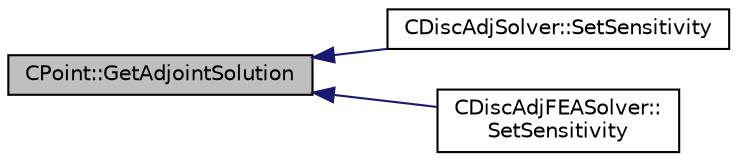 digraph "CPoint::GetAdjointSolution"
{
  edge [fontname="Helvetica",fontsize="10",labelfontname="Helvetica",labelfontsize="10"];
  node [fontname="Helvetica",fontsize="10",shape=record];
  rankdir="LR";
  Node57 [label="CPoint::GetAdjointSolution",height=0.2,width=0.4,color="black", fillcolor="grey75", style="filled", fontcolor="black"];
  Node57 -> Node58 [dir="back",color="midnightblue",fontsize="10",style="solid",fontname="Helvetica"];
  Node58 [label="CDiscAdjSolver::SetSensitivity",height=0.2,width=0.4,color="black", fillcolor="white", style="filled",URL="$class_c_disc_adj_solver.html#a4ebcf3eed43458a8960948210dc7444f",tooltip="Extract and set the geometrical sensitivity. "];
  Node57 -> Node59 [dir="back",color="midnightblue",fontsize="10",style="solid",fontname="Helvetica"];
  Node59 [label="CDiscAdjFEASolver::\lSetSensitivity",height=0.2,width=0.4,color="black", fillcolor="white", style="filled",URL="$class_c_disc_adj_f_e_a_solver.html#a7e20a374ddb397ca581378a6b0033a76",tooltip="Extract and set the geometrical sensitivity. "];
}
